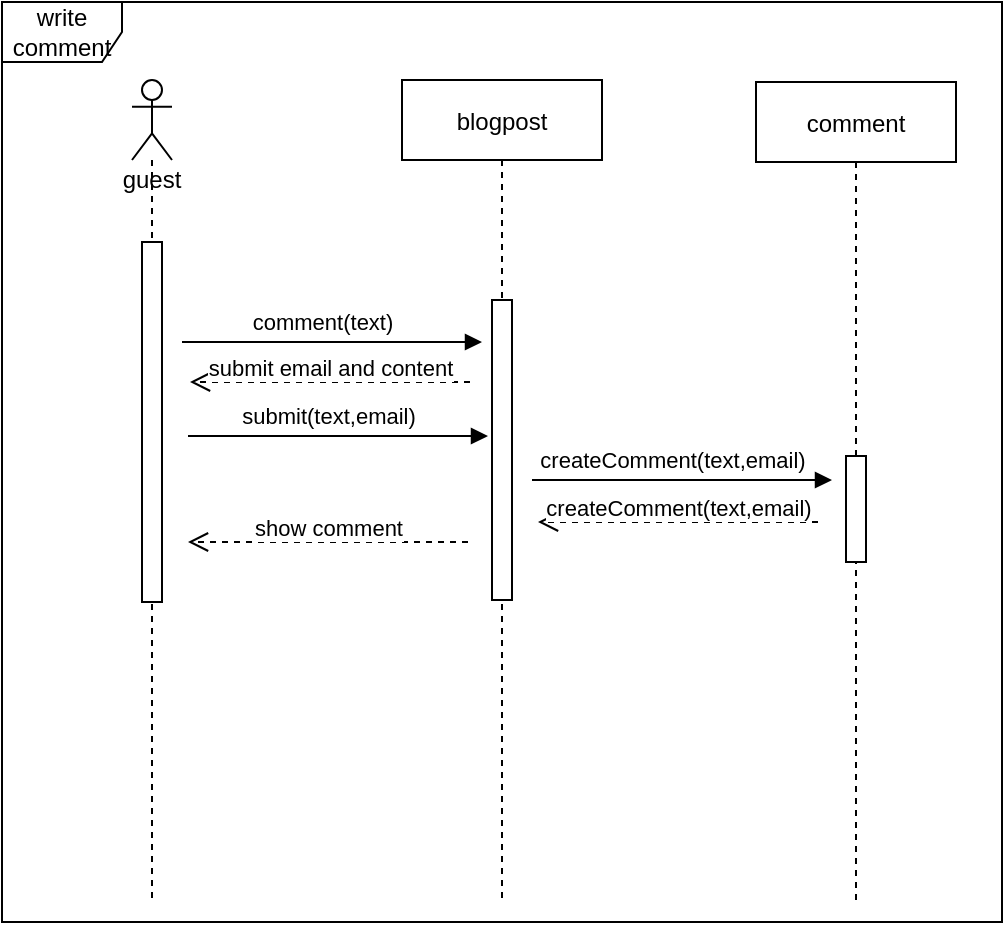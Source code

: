 <mxfile version="20.8.10" type="device"><diagram id="kgpKYQtTHZ0yAKxKKP6v" name="Page-1"><mxGraphModel dx="942" dy="558" grid="1" gridSize="10" guides="1" tooltips="1" connect="1" arrows="1" fold="1" page="1" pageScale="1" pageWidth="850" pageHeight="1100" math="0" shadow="0"><root><mxCell id="0"/><mxCell id="1" parent="0"/><mxCell id="62iLxjVJGYPEeGBwEZaz-22" value="write comment" style="shape=umlFrame;whiteSpace=wrap;html=1;fillColor=none;gradientColor=none;" parent="1" vertex="1"><mxGeometry x="100" y="40" width="500" height="460" as="geometry"/></mxCell><mxCell id="62iLxjVJGYPEeGBwEZaz-5" value="guest" style="shape=umlLifeline;participant=umlActor;perimeter=lifelinePerimeter;whiteSpace=wrap;html=1;container=1;collapsible=0;recursiveResize=0;verticalAlign=top;spacingTop=36;outlineConnect=0;" parent="1" vertex="1"><mxGeometry x="165" y="79" width="20" height="411" as="geometry"/></mxCell><mxCell id="3nuBFxr9cyL0pnOWT2aG-5" value="blogpost" style="shape=umlLifeline;perimeter=lifelinePerimeter;container=1;collapsible=0;recursiveResize=0;rounded=0;shadow=0;strokeWidth=1;" parent="1" vertex="1"><mxGeometry x="300" y="79" width="100" height="411" as="geometry"/></mxCell><mxCell id="3nuBFxr9cyL0pnOWT2aG-6" value="" style="points=[];perimeter=orthogonalPerimeter;rounded=0;shadow=0;strokeWidth=1;" parent="3nuBFxr9cyL0pnOWT2aG-5" vertex="1"><mxGeometry x="45" y="110" width="10" height="150" as="geometry"/></mxCell><mxCell id="62iLxjVJGYPEeGBwEZaz-1" value="" style="html=1;points=[];perimeter=orthogonalPerimeter;" parent="1" vertex="1"><mxGeometry x="170" y="160" width="10" height="180" as="geometry"/></mxCell><object label="" sdf="sdf" id="62iLxjVJGYPEeGBwEZaz-9"><mxCell style="html=1;verticalAlign=bottom;endArrow=block;rounded=0;" parent="1" edge="1"><mxGeometry x="0.033" y="10" width="80" relative="1" as="geometry"><mxPoint x="190" y="210" as="sourcePoint"/><mxPoint x="340" y="210" as="targetPoint"/><mxPoint as="offset"/></mxGeometry></mxCell></object><mxCell id="62iLxjVJGYPEeGBwEZaz-23" value="comment(text)" style="edgeLabel;html=1;align=center;verticalAlign=middle;resizable=0;points=[];" parent="62iLxjVJGYPEeGBwEZaz-9" vertex="1" connectable="0"><mxGeometry x="-0.416" y="-1" relative="1" as="geometry"><mxPoint x="26" y="-11" as="offset"/></mxGeometry></mxCell><mxCell id="62iLxjVJGYPEeGBwEZaz-15" value="comment" style="shape=umlLifeline;perimeter=lifelinePerimeter;container=1;collapsible=0;recursiveResize=0;rounded=0;shadow=0;strokeWidth=1;" parent="1" vertex="1"><mxGeometry x="477" y="80" width="100" height="410" as="geometry"/></mxCell><mxCell id="62iLxjVJGYPEeGBwEZaz-16" value="" style="points=[];perimeter=orthogonalPerimeter;rounded=0;shadow=0;strokeWidth=1;" parent="62iLxjVJGYPEeGBwEZaz-15" vertex="1"><mxGeometry x="45" y="187" width="10" height="53" as="geometry"/></mxCell><mxCell id="ZNWFDH6_I_0Zf-ZtsdpX-3" value="submit email and content" style="html=1;verticalAlign=bottom;endArrow=open;dashed=1;endSize=8;rounded=0;" edge="1" parent="1"><mxGeometry y="2" relative="1" as="geometry"><mxPoint x="334" y="230.0" as="sourcePoint"/><mxPoint x="194" y="230.0" as="targetPoint"/><mxPoint as="offset"/></mxGeometry></mxCell><object label="" sdf="sdf" id="ZNWFDH6_I_0Zf-ZtsdpX-4"><mxCell style="html=1;verticalAlign=bottom;endArrow=block;rounded=0;" edge="1" parent="1"><mxGeometry x="0.033" y="10" width="80" relative="1" as="geometry"><mxPoint x="193.0" y="257" as="sourcePoint"/><mxPoint x="343" y="257" as="targetPoint"/><mxPoint as="offset"/></mxGeometry></mxCell></object><mxCell id="ZNWFDH6_I_0Zf-ZtsdpX-5" value="submit(text,email)" style="edgeLabel;html=1;align=center;verticalAlign=middle;resizable=0;points=[];" vertex="1" connectable="0" parent="ZNWFDH6_I_0Zf-ZtsdpX-4"><mxGeometry x="-0.416" y="-1" relative="1" as="geometry"><mxPoint x="26" y="-11" as="offset"/></mxGeometry></mxCell><object label="" sdf="sdf" id="ZNWFDH6_I_0Zf-ZtsdpX-7"><mxCell style="html=1;verticalAlign=bottom;endArrow=block;rounded=0;" edge="1" parent="1"><mxGeometry x="0.033" y="10" width="80" relative="1" as="geometry"><mxPoint x="365.0" y="279" as="sourcePoint"/><mxPoint x="515" y="279" as="targetPoint"/><mxPoint as="offset"/></mxGeometry></mxCell></object><mxCell id="ZNWFDH6_I_0Zf-ZtsdpX-8" value="createComment(text,email)" style="edgeLabel;html=1;align=center;verticalAlign=middle;resizable=0;points=[];" vertex="1" connectable="0" parent="ZNWFDH6_I_0Zf-ZtsdpX-7"><mxGeometry x="-0.416" y="-1" relative="1" as="geometry"><mxPoint x="26" y="-11" as="offset"/></mxGeometry></mxCell><mxCell id="ZNWFDH6_I_0Zf-ZtsdpX-15" value="createComment(text,email)" style="html=1;verticalAlign=bottom;endArrow=open;dashed=1;endSize=8;rounded=0;" edge="1" parent="1"><mxGeometry y="2" relative="1" as="geometry"><mxPoint x="508" y="300.0" as="sourcePoint"/><mxPoint x="368" y="300.0" as="targetPoint"/><mxPoint as="offset"/></mxGeometry></mxCell><mxCell id="ZNWFDH6_I_0Zf-ZtsdpX-16" value="show comment" style="html=1;verticalAlign=bottom;endArrow=open;dashed=1;endSize=8;rounded=0;" edge="1" parent="1"><mxGeometry y="2" relative="1" as="geometry"><mxPoint x="333" y="310.0" as="sourcePoint"/><mxPoint x="193" y="310.0" as="targetPoint"/><mxPoint as="offset"/></mxGeometry></mxCell></root></mxGraphModel></diagram></mxfile>